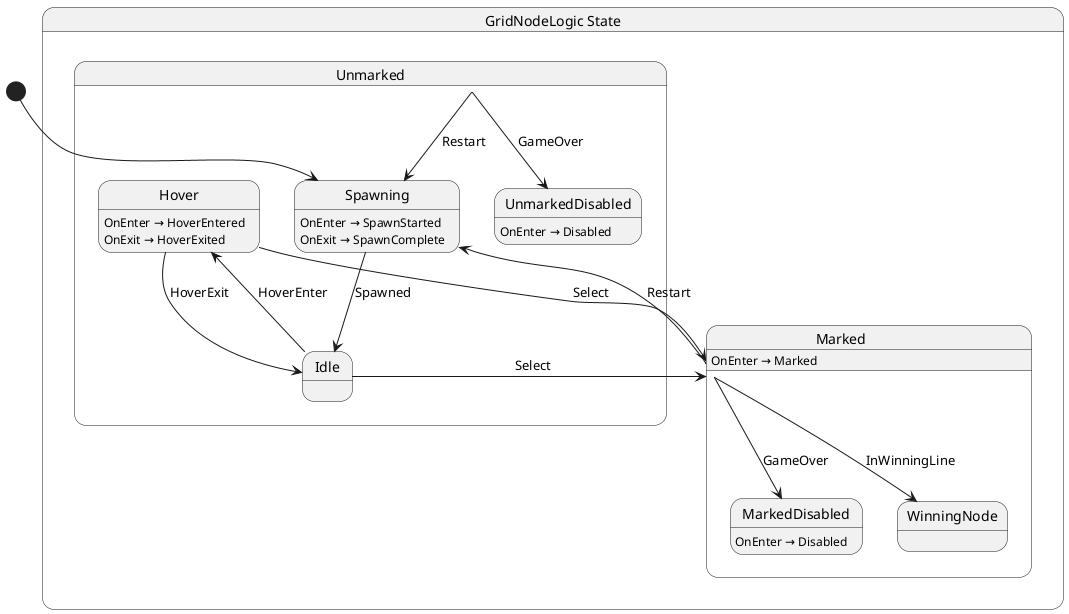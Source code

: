 @startuml GridNodeLogic
state "GridNodeLogic State" as Vertex_GridNode_State_GridNodeLogic_State {
  state "Unmarked" as Vertex_GridNode_State_GridNodeLogic_State_Unmarked {
    state "Hover" as Vertex_GridNode_State_GridNodeLogic_State_Hover
    state "UnmarkedDisabled" as Vertex_GridNode_State_GridNodeLogic_State_UnmarkedDisabled
    state "Idle" as Vertex_GridNode_State_GridNodeLogic_State_Idle
    state "Spawning" as Vertex_GridNode_State_GridNodeLogic_State_Spawning
  }
  state "Marked" as Vertex_GridNode_State_GridNodeLogic_State_Marked {
    state "MarkedDisabled" as Vertex_GridNode_State_GridNodeLogic_State_MarkedDisabled
    state "WinningNode" as Vertex_GridNode_State_GridNodeLogic_State_WinningNode
  }
}

Vertex_GridNode_State_GridNodeLogic_State_Hover --> Vertex_GridNode_State_GridNodeLogic_State_Idle : HoverExit
Vertex_GridNode_State_GridNodeLogic_State_Hover --> Vertex_GridNode_State_GridNodeLogic_State_Marked : Select
Vertex_GridNode_State_GridNodeLogic_State_Idle --> Vertex_GridNode_State_GridNodeLogic_State_Hover : HoverEnter
Vertex_GridNode_State_GridNodeLogic_State_Idle --> Vertex_GridNode_State_GridNodeLogic_State_Marked : Select
Vertex_GridNode_State_GridNodeLogic_State_Marked --> Vertex_GridNode_State_GridNodeLogic_State_MarkedDisabled : GameOver
Vertex_GridNode_State_GridNodeLogic_State_Marked --> Vertex_GridNode_State_GridNodeLogic_State_Spawning : Restart
Vertex_GridNode_State_GridNodeLogic_State_Marked --> Vertex_GridNode_State_GridNodeLogic_State_WinningNode : InWinningLine
Vertex_GridNode_State_GridNodeLogic_State_Spawning --> Vertex_GridNode_State_GridNodeLogic_State_Idle : Spawned
Vertex_GridNode_State_GridNodeLogic_State_Unmarked --> Vertex_GridNode_State_GridNodeLogic_State_Spawning : Restart
Vertex_GridNode_State_GridNodeLogic_State_Unmarked --> Vertex_GridNode_State_GridNodeLogic_State_UnmarkedDisabled : GameOver

Vertex_GridNode_State_GridNodeLogic_State_Hover : OnEnter → HoverEntered
Vertex_GridNode_State_GridNodeLogic_State_Hover : OnExit → HoverExited
Vertex_GridNode_State_GridNodeLogic_State_Marked : OnEnter → Marked
Vertex_GridNode_State_GridNodeLogic_State_MarkedDisabled : OnEnter → Disabled
Vertex_GridNode_State_GridNodeLogic_State_Spawning : OnEnter → SpawnStarted
Vertex_GridNode_State_GridNodeLogic_State_Spawning : OnExit → SpawnComplete
Vertex_GridNode_State_GridNodeLogic_State_UnmarkedDisabled : OnEnter → Disabled

[*] --> Vertex_GridNode_State_GridNodeLogic_State_Spawning
@enduml